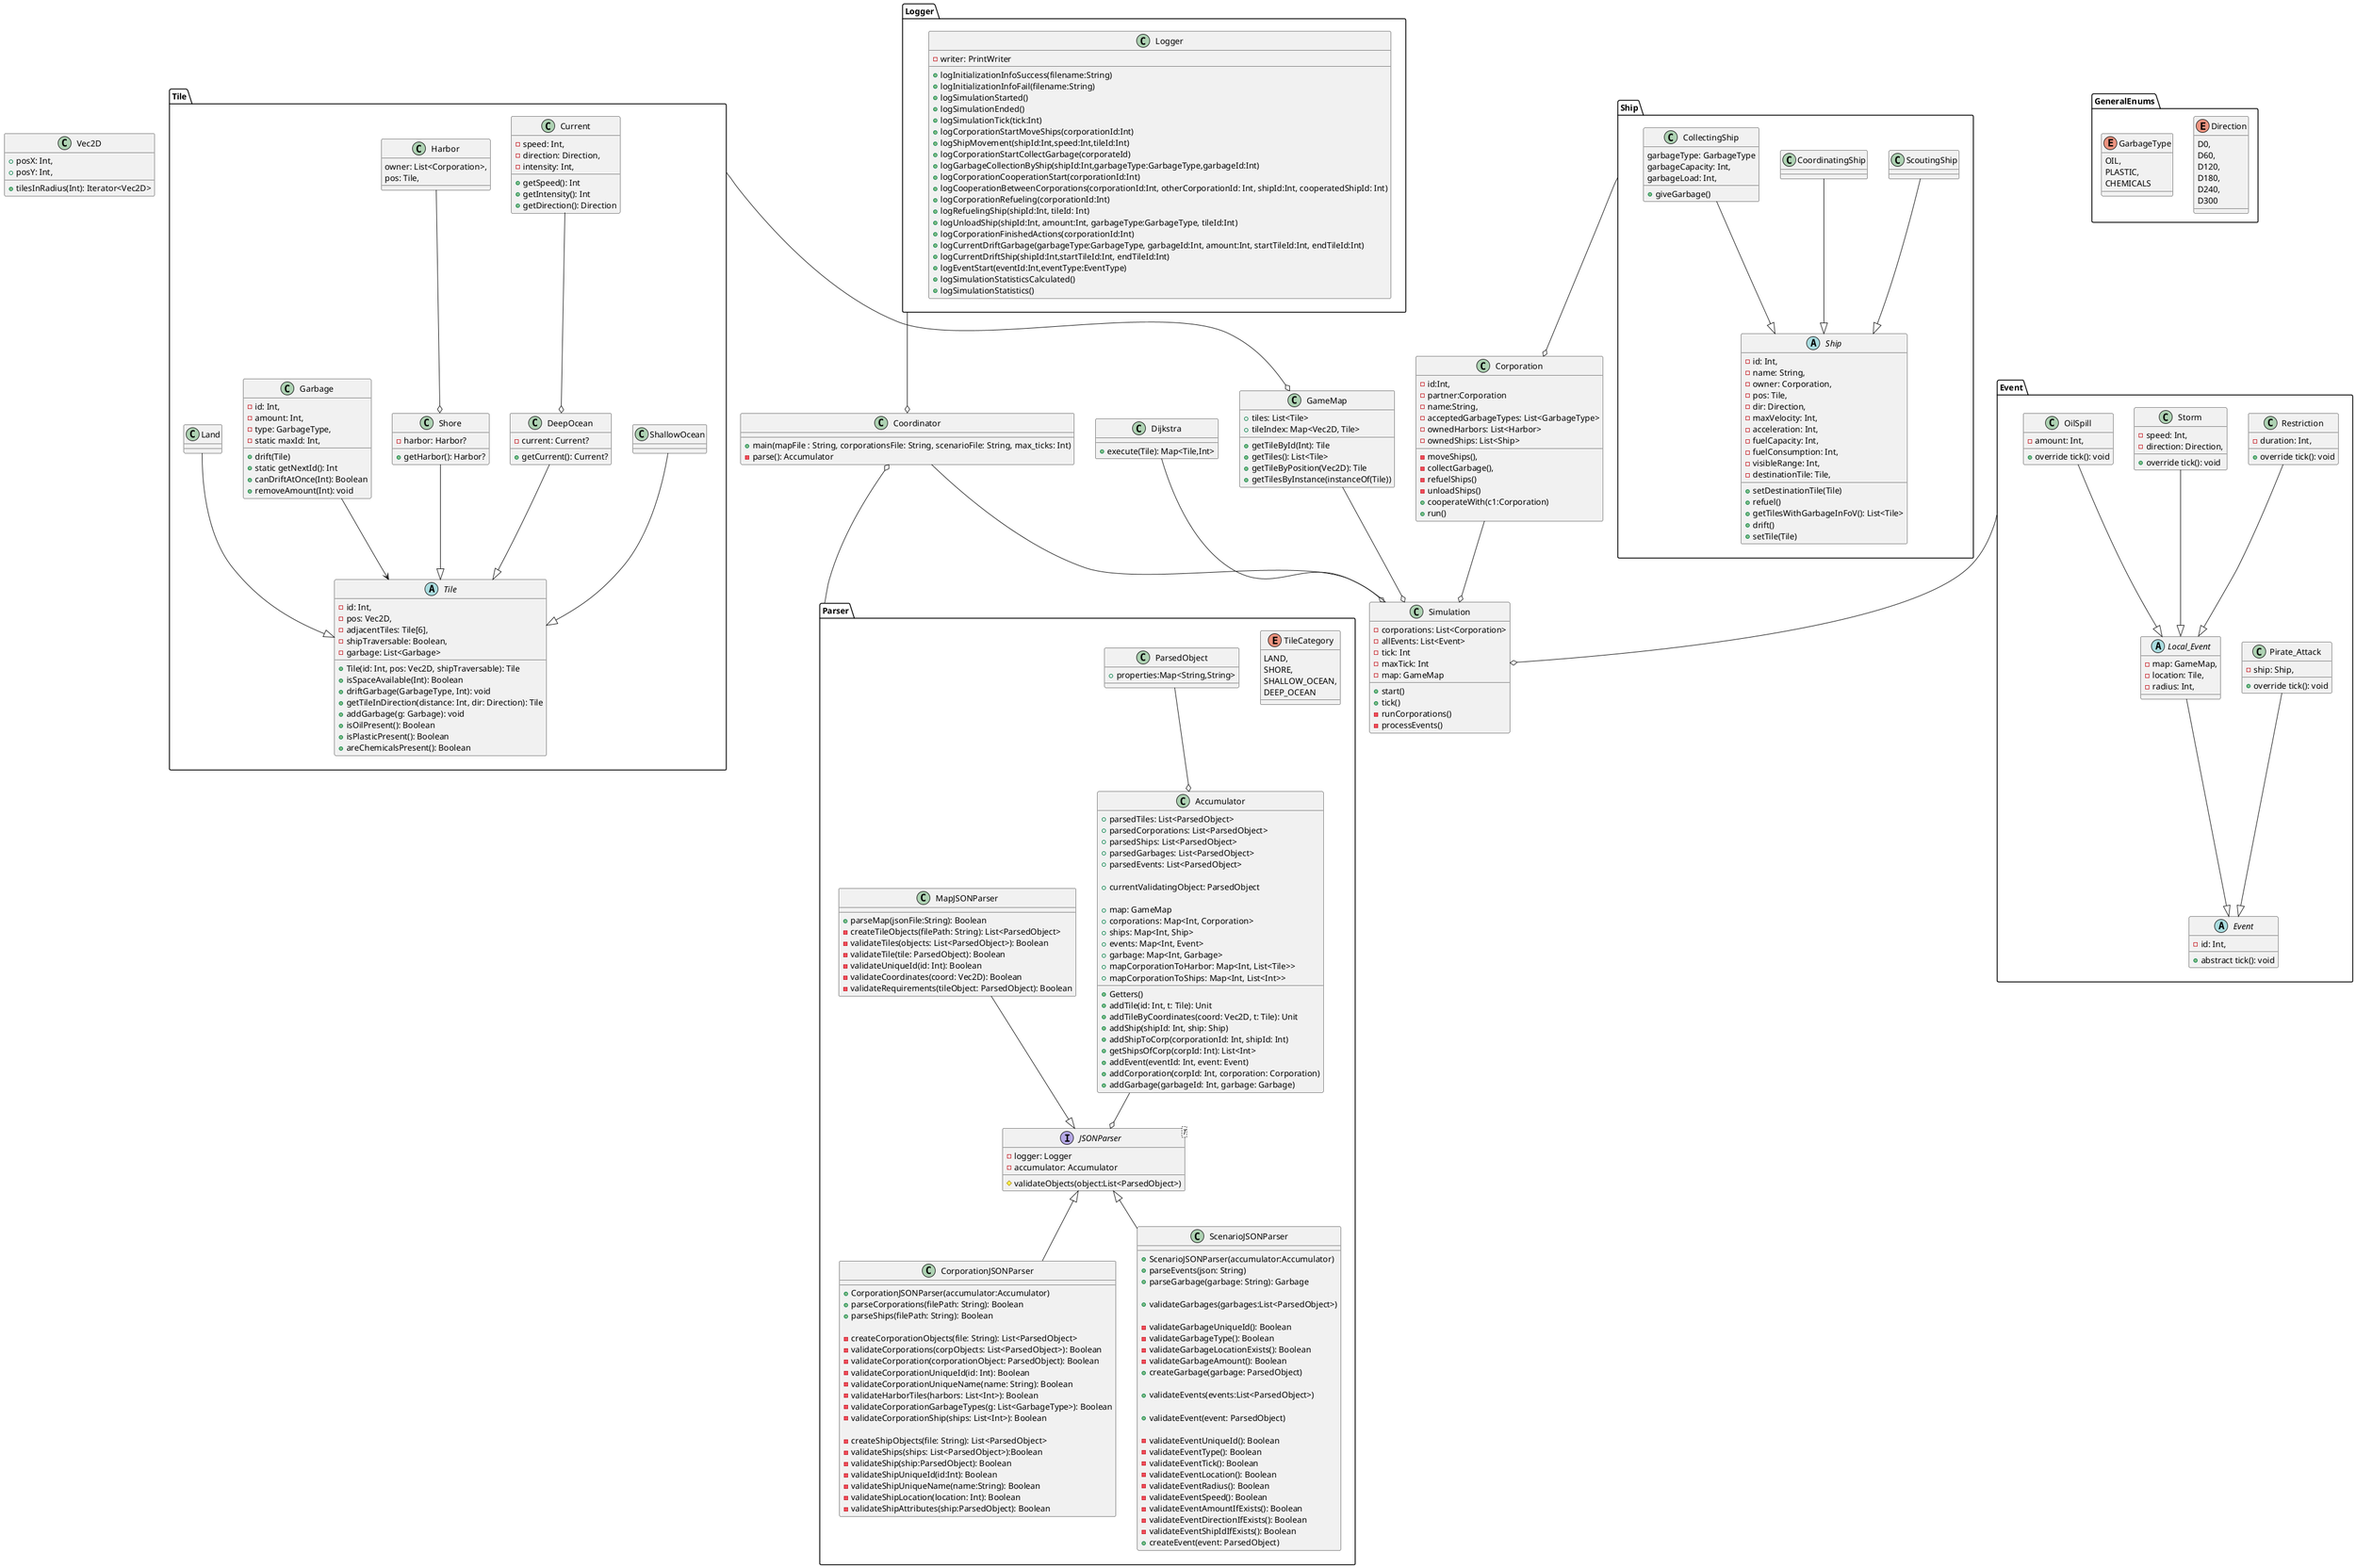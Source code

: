 @startuml
'General
package GeneralEnums{
  enum Direction{
    D0,
    D60,
    D120,
    D180,
    D240,
    D300
  }
  enum GarbageType{
    OIL,
    PLASTIC,
    CHEMICALS
  }
}
class Vec2D{
  + posX: Int,
  + posY: Int,
  + tilesInRadius(Int): Iterator<Vec2D>
}
class Corporation {
  - id:Int,
  - partner:Corporation
  - name:String,
  - acceptedGarbageTypes: List<GarbageType>
  - ownedHarbors: List<Harbor>
  - ownedShips: List<Ship>
  -moveShips(),
  -collectGarbage(),
  -refuelShips()
  -unloadShips()
  +cooperateWith(c1:Corporation)
  +run()
}
class Dijkstra{
  + execute(Tile): Map<Tile,Int>
}

Dijkstra --o Simulation


Coordinator o-- Parser
Event --o Simulation
Ship --o Corporation
Tile --o GameMap
Logger --o Coordinator


class Coordinator {
 + main(mapFile : String, corporationsFile: String, scenarioFile: String, max_ticks: Int)
 - parse(): Accumulator
}
Coordinator -- Simulation
class GameMap {
  + tiles: List<Tile>
  + tileIndex: Map<Vec2D, Tile>
  + getTileById(Int): Tile
  + getTiles(): List<Tile>
  + getTileByPosition(Vec2D): Tile
  + getTilesByInstance(instanceOf(Tile))
}


class Simulation {
  - corporations: List<Corporation>
  - allEvents: List<Event>
  - tick: Int
  - maxTick: Int
  - map: GameMap
  + start()
  + tick()
  - runCorporations()
  - processEvents()
}
Corporation --o Simulation
GameMap --o Simulation
package Event{
  abstract class Event {
    - id: Int,
    + abstract tick(): void
  }
  Pirate_Attack --|> Event
  class Pirate_Attack {
    - ship: Ship,
    + override tick(): void
  }
  Local_Event --|> Event
  abstract class Local_Event {
    - map: GameMap,
    - location: Tile,
    - radius: Int,
  }
  Storm --|> Local_Event
  class Storm {
    - speed: Int,
    - direction: Direction,
    + override tick(): void
  }
  OilSpill --|> Local_Event
  class OilSpill {
    - amount: Int,
    + override tick(): void
  }
  Restriction --|> Local_Event
  class Restriction {
    - duration: Int,
    + override tick(): void
  }
}
package Parser {
  enum TileCategory {
    LAND,
    SHORE,
    SHALLOW_OCEAN,
    DEEP_OCEAN
  }
  class ParsedObject {
    + properties:Map<String,String>
  }
  interface JSONParser<T>{
    - logger: Logger
    - accumulator: Accumulator
    # validateObjects(object:List<ParsedObject>)
  }

  MapJSONParser --|> JSONParser


  class MapJSONParser {
    + parseMap(jsonFile:String): Boolean
    - createTileObjects(filePath: String): List<ParsedObject>
    - validateTiles(objects: List<ParsedObject>): Boolean
    - validateTile(tile: ParsedObject): Boolean
    - validateUniqueId(id: Int): Boolean
    - validateCoordinates(coord: Vec2D): Boolean
    - validateRequirements(tileObject: ParsedObject): Boolean
  }

  class CorporationJSONParser{
'    -map: GameMap
'    -corporations: List<Corporation>
'    -ships: Map<Int, Ship>
'    -mapCorporationToHarbor: Map<Int, List<Tile>>
'    -currentObject: ParsedObject
'    -mapCorporationToShips: Map<Int, List<Int>>


    +CorporationJSONParser(accumulator:Accumulator)
    +parseCorporations(filePath: String): Boolean
    +parseShips(filePath: String): Boolean

    - createCorporationObjects(file: String): List<ParsedObject>
    -validateCorporations(corpObjects: List<ParsedObject>): Boolean
    -validateCorporation(corporationObject: ParsedObject): Boolean
    -validateCorporationUniqueId(id: Int): Boolean
    -validateCorporationUniqueName(name: String): Boolean
    -validateHarborTiles(harbors: List<Int>): Boolean
    -validateCorporationGarbageTypes(g: List<GarbageType>): Boolean
    -validateCorporationShip(ships: List<Int>): Boolean

    - createShipObjects(file: String): List<ParsedObject>
    - validateShips(ships: List<ParsedObject>):Boolean
    - validateShip(ship:ParsedObject): Boolean
    - validateShipUniqueId(id:Int): Boolean
    - validateShipUniqueName(name:String): Boolean
    - validateShipLocation(location: Int): Boolean
    - validateShipAttributes(ship:ParsedObject): Boolean
  }

  class ScenarioJSONParser{
    + ScenarioJSONParser(accumulator:Accumulator)
    + parseEvents(json: String)
    + parseGarbage(garbage: String): Garbage

    + validateGarbages(garbages:List<ParsedObject>)

    - validateGarbageUniqueId(): Boolean
    - validateGarbageType(): Boolean
    - validateGarbageLocationExists(): Boolean
    - validateGarbageAmount(): Boolean
    + createGarbage(garbage: ParsedObject)

    + validateEvents(events:List<ParsedObject>)

    + validateEvent(event: ParsedObject)

    - validateEventUniqueId(): Boolean
    - validateEventType(): Boolean
    - validateEventTick(): Boolean
    - validateEventLocation(): Boolean
    - validateEventRadius(): Boolean
    - validateEventSpeed(): Boolean
    - validateEventAmountIfExists(): Boolean
    - validateEventDirectionIfExists(): Boolean
    - validateEventShipIdIfExists(): Boolean
    + createEvent(event: ParsedObject)
  }

  JSONParser <|-- CorporationJSONParser
  JSONParser <|-- ScenarioJSONParser
  Accumulator --o JSONParser
  ParsedObject --o Accumulator
  class Accumulator {

    +parsedTiles: List<ParsedObject>
    +parsedCorporations: List<ParsedObject>
    +parsedShips: List<ParsedObject>
    +parsedGarbages: List<ParsedObject>
    +parsedEvents: List<ParsedObject>

    +currentValidatingObject: ParsedObject

    +map: GameMap
    +corporations: Map<Int, Corporation>
    +ships: Map<Int, Ship>
    +events: Map<Int, Event>
    +garbage: Map<Int, Garbage>
    +mapCorporationToHarbor: Map<Int, List<Tile>>
    +mapCorporationToShips: Map<Int, List<Int>>
    +Getters()
    +addTile(id: Int, t: Tile): Unit
    +addTileByCoordinates(coord: Vec2D, t: Tile): Unit
    +addShip(shipId: Int, ship: Ship)
    +addShipToCorp(corporationId: Int, shipId: Int)
    +getShipsOfCorp(corpId: Int): List<Int>
    +addEvent(eventId: Int, event: Event)
    +addCorporation(corpId: Int, corporation: Corporation)
    +addGarbage(garbageId: Int, garbage: Garbage)

  }
}


package Tile{
  abstract class Tile{
    - id: Int,
    - pos: Vec2D,
    - adjacentTiles: Tile[6],
    - shipTraversable: Boolean,
    - garbage: List<Garbage>
    +Tile(id: Int, pos: Vec2D, shipTraversable): Tile
    + isSpaceAvailable(Int): Boolean
    + driftGarbage(GarbageType, Int): void
    + getTileInDirection(distance: Int, dir: Direction): Tile
    + addGarbage(g: Garbage): void
    + isOilPresent(): Boolean
    + isPlasticPresent(): Boolean
    + areChemicalsPresent(): Boolean
  }


  class Garbage {
    -id: Int,
    -amount: Int,
    -type: GarbageType,
    -static maxId: Int,
    +drift(Tile)
    +static getNextId(): Int
    +canDriftAtOnce(Int): Boolean
    +removeAmount(Int): void
  }

  Garbage --> Tile

  Land --|> Tile

  Shore --|> Tile
  DeepOcean --|> Tile
  ShallowOcean --|> Tile

  class Current {
    - speed: Int,
    - direction: Direction,
    - intensity: Int,
    + getSpeed(): Int
    + getIntensity(): Int
    + getDirection(): Direction
  }
  class Land{
  }
  class Shore{
    - harbor: Harbor?
    + getHarbor(): Harbor?
  }
  class ShallowOcean{}
  class DeepOcean{
    - current: Current?
    + getCurrent(): Current?
  }

class Harbor {
  owner: List<Corporation>,
  pos: Tile,
}
Harbor --o Shore
Current --o DeepOcean
}
'Ships
package Ship{
  abstract class Ship {
    - id: Int,
    - name: String,
    - owner: Corporation,
    - pos: Tile,
    - dir: Direction,
    - maxVelocity: Int,
    - acceleration: Int,
    - fuelCapacity: Int,
    - fuelConsumption: Int,
    - visibleRange: Int,
    - destinationTile: Tile,
    + setDestinationTile(Tile)
    + refuel()
    + getTilesWithGarbageInFoV(): List<Tile>
    + drift()
    + setTile(Tile)
  }

  ScoutingShip --|> Ship
  CoordinatingShip --|> Ship
  CollectingShip --|> Ship

  class ScoutingShip{
  }
  class CoordinatingShip{
  }
  class CollectingShip{
    garbageType: GarbageType
    garbageCapacity: Int,
    garbageLoad: Int,
    + giveGarbage()
  }
}
package Logger{
  class Logger{
'  - writer: PrintWriter = new PrintWriter(System.out)
    - writer: PrintWriter
    + logInitializationInfoSuccess(filename:String)
    + logInitializationInfoFail(filename:String)
    + logSimulationStarted()
    + logSimulationEnded()
    + logSimulationTick(tick:Int)
    + logCorporationStartMoveShips(corporationId:Int)
    + logShipMovement(shipId:Int,speed:Int,tileId:Int)
    + logCorporationStartCollectGarbage(corporateId)
    + logGarbageCollectionByShip(shipId:Int,garbageType:GarbageType,garbageId:Int)
    + logCorporationCooperationStart(corporationId:Int)
    + logCooperationBetweenCorporations(corporationId:Int, otherCorporationId: Int, shipId:Int, cooperatedShipId: Int)
    + logCorporationRefueling(corporationId:Int)
    + logRefuelingShip(shipId:Int, tileId: Int)
    + logUnloadShip(shipId:Int, amount:Int, garbageType:GarbageType, tileId:Int)
    + logCorporationFinishedActions(corporationId:Int)
    + logCurrentDriftGarbage(garbageType:GarbageType, garbageId:Int, amount:Int, startTileId:Int, endTileId:Int)
    + logCurrentDriftShip(shipId:Int,startTileId:Int, endTileId:Int)
    + logEventStart(eventId:Int,eventType:EventType)
    + logSimulationStatisticsCalculated()
    + logSimulationStatistics()
  }
}
@enduml